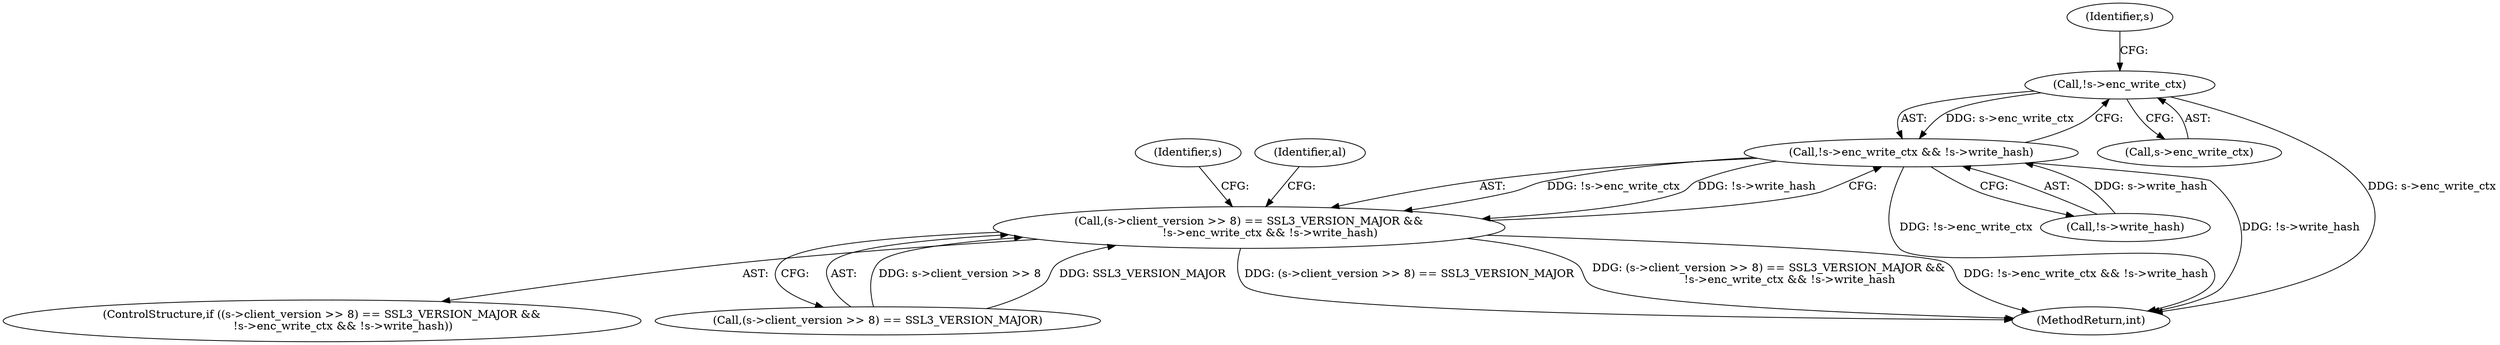 digraph "0_openssl_a004e72b95835136d3f1ea90517f706c24c03da7@API" {
"1000315" [label="(Call,!s->enc_write_ctx)"];
"1000314" [label="(Call,!s->enc_write_ctx && !s->write_hash)"];
"1000306" [label="(Call,(s->client_version >> 8) == SSL3_VERSION_MAJOR &&\n            !s->enc_write_ctx && !s->write_hash)"];
"1000326" [label="(Identifier,s)"];
"1000315" [label="(Call,!s->enc_write_ctx)"];
"1000332" [label="(Identifier,al)"];
"1000321" [label="(Identifier,s)"];
"1000306" [label="(Call,(s->client_version >> 8) == SSL3_VERSION_MAJOR &&\n            !s->enc_write_ctx && !s->write_hash)"];
"1000305" [label="(ControlStructure,if ((s->client_version >> 8) == SSL3_VERSION_MAJOR &&\n            !s->enc_write_ctx && !s->write_hash))"];
"1000307" [label="(Call,(s->client_version >> 8) == SSL3_VERSION_MAJOR)"];
"1000316" [label="(Call,s->enc_write_ctx)"];
"1000319" [label="(Call,!s->write_hash)"];
"1000314" [label="(Call,!s->enc_write_ctx && !s->write_hash)"];
"1001694" [label="(MethodReturn,int)"];
"1000315" -> "1000314"  [label="AST: "];
"1000315" -> "1000316"  [label="CFG: "];
"1000316" -> "1000315"  [label="AST: "];
"1000321" -> "1000315"  [label="CFG: "];
"1000314" -> "1000315"  [label="CFG: "];
"1000315" -> "1001694"  [label="DDG: s->enc_write_ctx"];
"1000315" -> "1000314"  [label="DDG: s->enc_write_ctx"];
"1000314" -> "1000306"  [label="AST: "];
"1000314" -> "1000319"  [label="CFG: "];
"1000319" -> "1000314"  [label="AST: "];
"1000306" -> "1000314"  [label="CFG: "];
"1000314" -> "1001694"  [label="DDG: !s->enc_write_ctx"];
"1000314" -> "1001694"  [label="DDG: !s->write_hash"];
"1000314" -> "1000306"  [label="DDG: !s->enc_write_ctx"];
"1000314" -> "1000306"  [label="DDG: !s->write_hash"];
"1000319" -> "1000314"  [label="DDG: s->write_hash"];
"1000306" -> "1000305"  [label="AST: "];
"1000306" -> "1000307"  [label="CFG: "];
"1000307" -> "1000306"  [label="AST: "];
"1000326" -> "1000306"  [label="CFG: "];
"1000332" -> "1000306"  [label="CFG: "];
"1000306" -> "1001694"  [label="DDG: (s->client_version >> 8) == SSL3_VERSION_MAJOR"];
"1000306" -> "1001694"  [label="DDG: (s->client_version >> 8) == SSL3_VERSION_MAJOR &&\n            !s->enc_write_ctx && !s->write_hash"];
"1000306" -> "1001694"  [label="DDG: !s->enc_write_ctx && !s->write_hash"];
"1000307" -> "1000306"  [label="DDG: s->client_version >> 8"];
"1000307" -> "1000306"  [label="DDG: SSL3_VERSION_MAJOR"];
}
